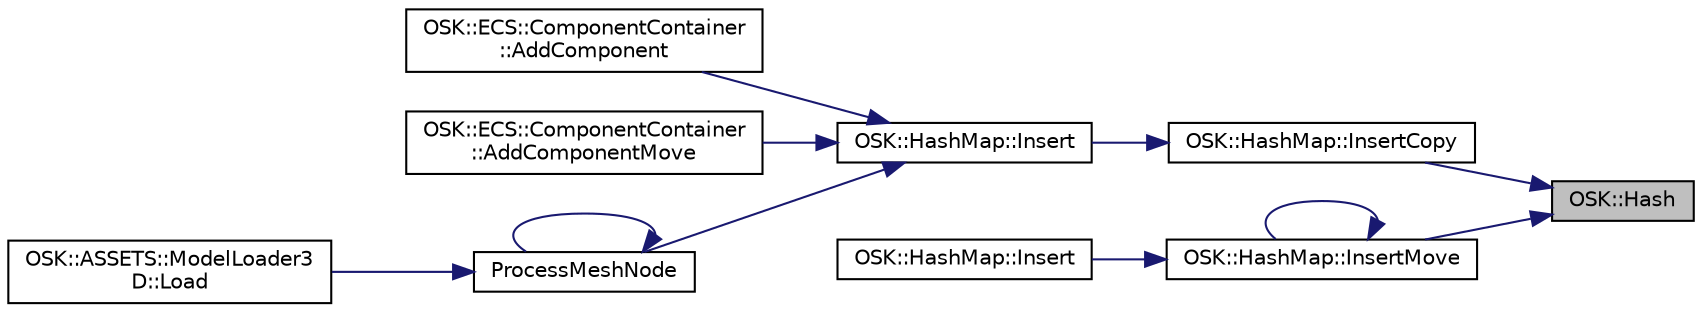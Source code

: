 digraph "OSK::Hash"
{
 // INTERACTIVE_SVG=YES
 // LATEX_PDF_SIZE
  edge [fontname="Helvetica",fontsize="10",labelfontname="Helvetica",labelfontsize="10"];
  node [fontname="Helvetica",fontsize="10",shape=record];
  rankdir="RL";
  Node1 [label="OSK::Hash",height=0.2,width=0.4,color="black", fillcolor="grey75", style="filled", fontcolor="black",tooltip=" "];
  Node1 -> Node2 [dir="back",color="midnightblue",fontsize="10",style="solid",fontname="Helvetica"];
  Node2 [label="OSK::HashMap::InsertCopy",height=0.2,width=0.4,color="black", fillcolor="white", style="filled",URL="$class_o_s_k_1_1_hash_map.html#abfdc6c35858bda09dd4e938a3425dcc8",tooltip="Inserta una nueva pareja."];
  Node2 -> Node3 [dir="back",color="midnightblue",fontsize="10",style="solid",fontname="Helvetica"];
  Node3 [label="OSK::HashMap::Insert",height=0.2,width=0.4,color="black", fillcolor="white", style="filled",URL="$class_o_s_k_1_1_hash_map.html#ab0c812ba6e3e37318bac478e83386018",tooltip="Inserta una nueva pareja."];
  Node3 -> Node4 [dir="back",color="midnightblue",fontsize="10",style="solid",fontname="Helvetica"];
  Node4 [label="OSK::ECS::ComponentContainer\l::AddComponent",height=0.2,width=0.4,color="black", fillcolor="white", style="filled",URL="$class_o_s_k_1_1_e_c_s_1_1_component_container.html#af1fb0c5b18e59eee44e7f3dc8321140e",tooltip="Añade un componente asignado al objeto dado."];
  Node3 -> Node5 [dir="back",color="midnightblue",fontsize="10",style="solid",fontname="Helvetica"];
  Node5 [label="OSK::ECS::ComponentContainer\l::AddComponentMove",height=0.2,width=0.4,color="black", fillcolor="white", style="filled",URL="$class_o_s_k_1_1_e_c_s_1_1_component_container.html#aada8120359f7e0a7c7a4f93d55764f6f",tooltip="Añade un componente asignado al objeto dado."];
  Node3 -> Node6 [dir="back",color="midnightblue",fontsize="10",style="solid",fontname="Helvetica"];
  Node6 [label="ProcessMeshNode",height=0.2,width=0.4,color="black", fillcolor="white", style="filled",URL="$_model_loader3_d_8cpp.html#a458b76689b3ead05bebcd4554de43d0c",tooltip="Procesa un nodo del modelo, además de todos sus nodos hijos. Genera los meshes, vértices e índices."];
  Node6 -> Node7 [dir="back",color="midnightblue",fontsize="10",style="solid",fontname="Helvetica"];
  Node7 [label="OSK::ASSETS::ModelLoader3\lD::Load",height=0.2,width=0.4,color="black", fillcolor="white", style="filled",URL="$class_o_s_k_1_1_a_s_s_e_t_s_1_1_model_loader3_d.html#afd1dbf7d9bffbe40564bb3e2a885e04a",tooltip="Carga el asset."];
  Node6 -> Node6 [dir="back",color="midnightblue",fontsize="10",style="solid",fontname="Helvetica"];
  Node1 -> Node8 [dir="back",color="midnightblue",fontsize="10",style="solid",fontname="Helvetica"];
  Node8 [label="OSK::HashMap::InsertMove",height=0.2,width=0.4,color="black", fillcolor="white", style="filled",URL="$class_o_s_k_1_1_hash_map.html#aa836809f36d28d9d40dcf7c8ef3fa452",tooltip="Inserta una nueva pareja."];
  Node8 -> Node9 [dir="back",color="midnightblue",fontsize="10",style="solid",fontname="Helvetica"];
  Node9 [label="OSK::HashMap::Insert",height=0.2,width=0.4,color="black", fillcolor="white", style="filled",URL="$class_o_s_k_1_1_hash_map.html#a2fdfbeb6194e85f0f70feb7141a66b72",tooltip="Inserta una nueva pareja."];
  Node8 -> Node8 [dir="back",color="midnightblue",fontsize="10",style="solid",fontname="Helvetica"];
}
